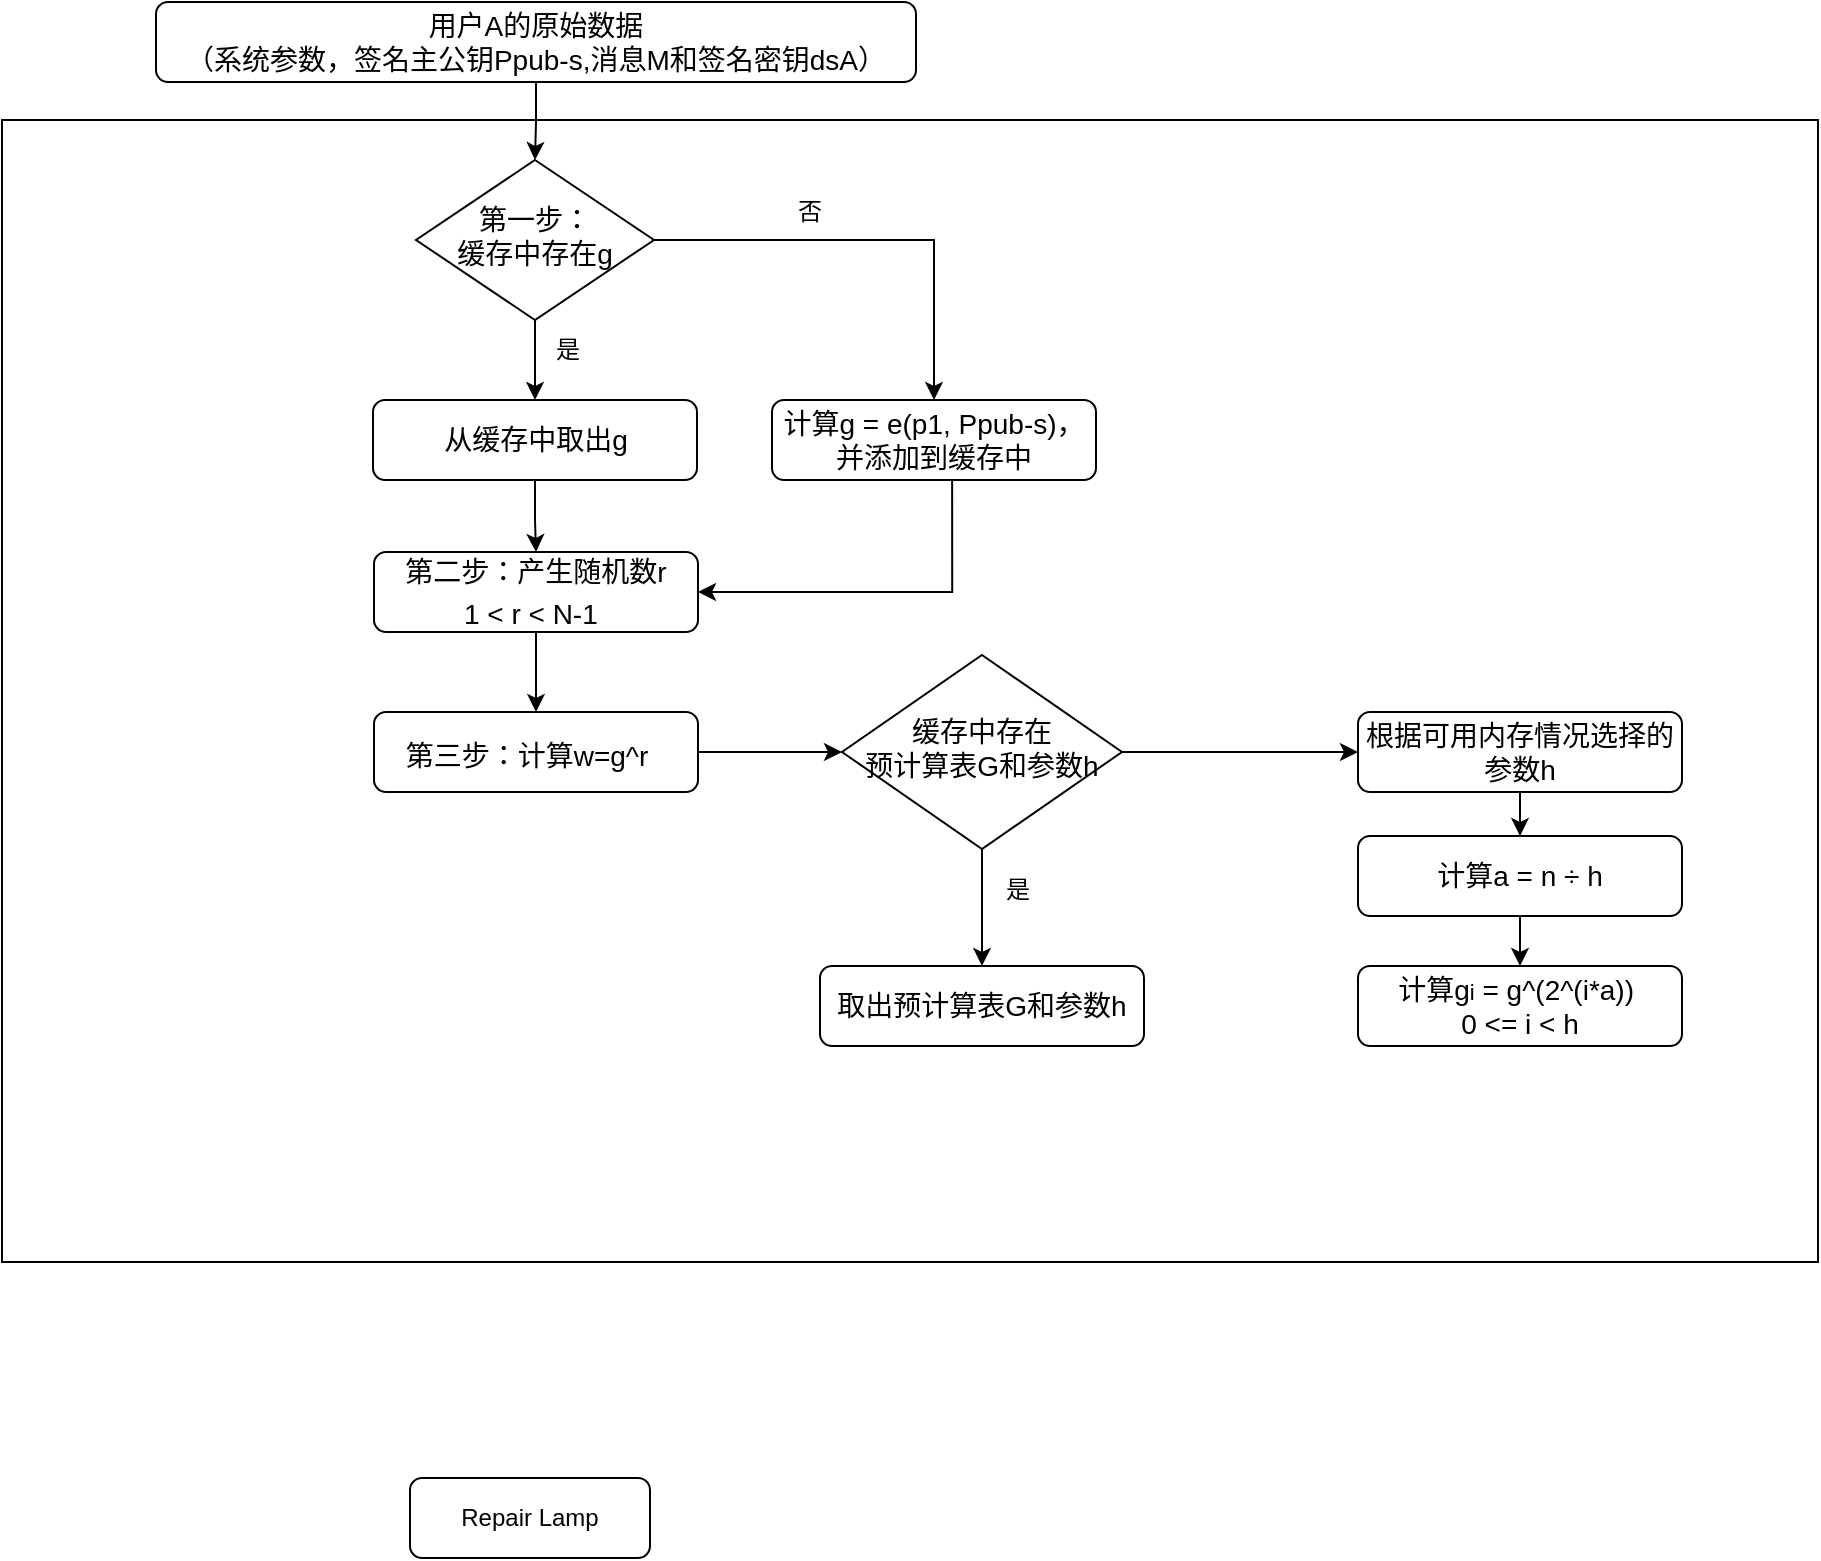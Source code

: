 <mxfile version="22.0.8" type="github">
  <diagram id="C5RBs43oDa-KdzZeNtuy" name="Page-1">
    <mxGraphModel dx="1113" dy="600" grid="0" gridSize="10" guides="0" tooltips="0" connect="1" arrows="1" fold="1" page="0" pageScale="1" pageWidth="827" pageHeight="1169" math="0" shadow="0">
      <root>
        <mxCell id="WIyWlLk6GJQsqaUBKTNV-0" />
        <mxCell id="WIyWlLk6GJQsqaUBKTNV-1" parent="WIyWlLk6GJQsqaUBKTNV-0" />
        <mxCell id="UnWxMwFsj6IBDbRs2oec-0" value="" style="rounded=0;whiteSpace=wrap;html=1;" vertex="1" parent="WIyWlLk6GJQsqaUBKTNV-1">
          <mxGeometry x="181" y="158" width="908" height="571" as="geometry" />
        </mxCell>
        <mxCell id="UnWxMwFsj6IBDbRs2oec-5" style="edgeStyle=orthogonalEdgeStyle;rounded=0;orthogonalLoop=1;jettySize=auto;html=1;entryX=0.5;entryY=0;entryDx=0;entryDy=0;" edge="1" parent="WIyWlLk6GJQsqaUBKTNV-1" source="WIyWlLk6GJQsqaUBKTNV-3" target="WIyWlLk6GJQsqaUBKTNV-6">
          <mxGeometry relative="1" as="geometry" />
        </mxCell>
        <mxCell id="WIyWlLk6GJQsqaUBKTNV-3" value="&lt;font style=&quot;font-size: 14px;&quot;&gt;用户A的原始数据&lt;br&gt;（系统参数，签名主公钥Ppub-s,消息M和签名密钥dsA）&lt;/font&gt;" style="rounded=1;whiteSpace=wrap;html=1;fontSize=12;glass=0;strokeWidth=1;shadow=0;" parent="WIyWlLk6GJQsqaUBKTNV-1" vertex="1">
          <mxGeometry x="258" y="99" width="380" height="40" as="geometry" />
        </mxCell>
        <mxCell id="UnWxMwFsj6IBDbRs2oec-8" style="edgeStyle=orthogonalEdgeStyle;rounded=0;orthogonalLoop=1;jettySize=auto;html=1;entryX=0.5;entryY=0;entryDx=0;entryDy=0;" edge="1" parent="WIyWlLk6GJQsqaUBKTNV-1" source="WIyWlLk6GJQsqaUBKTNV-6" target="UnWxMwFsj6IBDbRs2oec-2">
          <mxGeometry relative="1" as="geometry" />
        </mxCell>
        <mxCell id="WIyWlLk6GJQsqaUBKTNV-6" value="&lt;font style=&quot;font-size: 14px;&quot;&gt;第一步：&lt;br&gt;缓存中存在g&lt;/font&gt;" style="rhombus;whiteSpace=wrap;html=1;shadow=0;fontFamily=Helvetica;fontSize=12;align=center;strokeWidth=1;spacing=6;spacingTop=-4;" parent="WIyWlLk6GJQsqaUBKTNV-1" vertex="1">
          <mxGeometry x="388" y="178" width="119" height="80" as="geometry" />
        </mxCell>
        <mxCell id="UnWxMwFsj6IBDbRs2oec-11" style="edgeStyle=orthogonalEdgeStyle;rounded=0;orthogonalLoop=1;jettySize=auto;html=1;entryX=1;entryY=0.5;entryDx=0;entryDy=0;exitX=0.556;exitY=0.978;exitDx=0;exitDy=0;exitPerimeter=0;" edge="1" parent="WIyWlLk6GJQsqaUBKTNV-1" source="WIyWlLk6GJQsqaUBKTNV-7" target="UnWxMwFsj6IBDbRs2oec-3">
          <mxGeometry relative="1" as="geometry" />
        </mxCell>
        <mxCell id="WIyWlLk6GJQsqaUBKTNV-7" value="&lt;font style=&quot;font-size: 14px;&quot;&gt;计算g = e(p1, Ppub-s)，并添加到缓存中&lt;/font&gt;" style="rounded=1;whiteSpace=wrap;html=1;fontSize=12;glass=0;strokeWidth=1;shadow=0;" parent="WIyWlLk6GJQsqaUBKTNV-1" vertex="1">
          <mxGeometry x="566" y="298" width="162" height="40" as="geometry" />
        </mxCell>
        <mxCell id="WIyWlLk6GJQsqaUBKTNV-11" value="Repair Lamp" style="rounded=1;whiteSpace=wrap;html=1;fontSize=12;glass=0;strokeWidth=1;shadow=0;" parent="WIyWlLk6GJQsqaUBKTNV-1" vertex="1">
          <mxGeometry x="385" y="837" width="120" height="40" as="geometry" />
        </mxCell>
        <mxCell id="UnWxMwFsj6IBDbRs2oec-4" style="edgeStyle=orthogonalEdgeStyle;rounded=0;orthogonalLoop=1;jettySize=auto;html=1;entryX=0.5;entryY=0;entryDx=0;entryDy=0;" edge="1" parent="WIyWlLk6GJQsqaUBKTNV-1" source="UnWxMwFsj6IBDbRs2oec-2" target="UnWxMwFsj6IBDbRs2oec-3">
          <mxGeometry relative="1" as="geometry" />
        </mxCell>
        <mxCell id="UnWxMwFsj6IBDbRs2oec-2" value="&lt;font style=&quot;font-size: 14px;&quot;&gt;从缓存中取出g&lt;/font&gt;" style="rounded=1;whiteSpace=wrap;html=1;fontSize=12;glass=0;strokeWidth=1;shadow=0;" vertex="1" parent="WIyWlLk6GJQsqaUBKTNV-1">
          <mxGeometry x="366.5" y="298" width="162" height="40" as="geometry" />
        </mxCell>
        <mxCell id="UnWxMwFsj6IBDbRs2oec-13" value="" style="edgeStyle=orthogonalEdgeStyle;rounded=0;orthogonalLoop=1;jettySize=auto;html=1;" edge="1" parent="WIyWlLk6GJQsqaUBKTNV-1" source="UnWxMwFsj6IBDbRs2oec-3" target="UnWxMwFsj6IBDbRs2oec-12">
          <mxGeometry relative="1" as="geometry" />
        </mxCell>
        <mxCell id="UnWxMwFsj6IBDbRs2oec-3" value="&lt;font style=&quot;font-size: 14px;&quot;&gt;第二步：产生随机数r&lt;br&gt;&amp;nbsp;1 &amp;lt; r &amp;lt; N-1&lt;img src=&quot;file:///C:/Users/22357/AppData/Local/Temp/msohtmlclip1/01/clip_image002.gif&quot; height=&quot;17&quot; width=&quot;9&quot;&gt;&lt;/font&gt;" style="rounded=1;whiteSpace=wrap;html=1;fontSize=12;glass=0;strokeWidth=1;shadow=0;" vertex="1" parent="WIyWlLk6GJQsqaUBKTNV-1">
          <mxGeometry x="367" y="374" width="162" height="40" as="geometry" />
        </mxCell>
        <mxCell id="UnWxMwFsj6IBDbRs2oec-10" value="是" style="text;html=1;strokeColor=none;fillColor=none;align=center;verticalAlign=middle;whiteSpace=wrap;rounded=0;" vertex="1" parent="WIyWlLk6GJQsqaUBKTNV-1">
          <mxGeometry x="434" y="258" width="60" height="30" as="geometry" />
        </mxCell>
        <mxCell id="UnWxMwFsj6IBDbRs2oec-15" style="edgeStyle=orthogonalEdgeStyle;rounded=0;orthogonalLoop=1;jettySize=auto;html=1;entryX=0;entryY=0.5;entryDx=0;entryDy=0;" edge="1" parent="WIyWlLk6GJQsqaUBKTNV-1" source="UnWxMwFsj6IBDbRs2oec-12" target="UnWxMwFsj6IBDbRs2oec-14">
          <mxGeometry relative="1" as="geometry" />
        </mxCell>
        <mxCell id="UnWxMwFsj6IBDbRs2oec-12" value="&lt;font style=&quot;font-size: 14px;&quot;&gt;第三步：计算w=g^r&lt;img src=&quot;file:///C:/Users/22357/AppData/Local/Temp/msohtmlclip1/01/clip_image002.gif&quot; height=&quot;17&quot; width=&quot;9&quot;&gt;&lt;/font&gt;" style="rounded=1;whiteSpace=wrap;html=1;fontSize=12;glass=0;strokeWidth=1;shadow=0;" vertex="1" parent="WIyWlLk6GJQsqaUBKTNV-1">
          <mxGeometry x="367" y="454" width="162" height="40" as="geometry" />
        </mxCell>
        <mxCell id="UnWxMwFsj6IBDbRs2oec-19" value="" style="edgeStyle=orthogonalEdgeStyle;rounded=0;orthogonalLoop=1;jettySize=auto;html=1;" edge="1" parent="WIyWlLk6GJQsqaUBKTNV-1" source="UnWxMwFsj6IBDbRs2oec-14" target="UnWxMwFsj6IBDbRs2oec-18">
          <mxGeometry relative="1" as="geometry" />
        </mxCell>
        <mxCell id="UnWxMwFsj6IBDbRs2oec-24" style="edgeStyle=orthogonalEdgeStyle;rounded=0;orthogonalLoop=1;jettySize=auto;html=1;entryX=0;entryY=0.5;entryDx=0;entryDy=0;" edge="1" parent="WIyWlLk6GJQsqaUBKTNV-1" source="UnWxMwFsj6IBDbRs2oec-14" target="UnWxMwFsj6IBDbRs2oec-21">
          <mxGeometry relative="1" as="geometry" />
        </mxCell>
        <mxCell id="UnWxMwFsj6IBDbRs2oec-14" value="&lt;span style=&quot;font-size: 14px;&quot;&gt;缓存中存在&lt;br&gt;预计算表G和参数h&lt;/span&gt;" style="rhombus;whiteSpace=wrap;html=1;shadow=0;fontFamily=Helvetica;fontSize=12;align=center;strokeWidth=1;spacing=6;spacingTop=-4;" vertex="1" parent="WIyWlLk6GJQsqaUBKTNV-1">
          <mxGeometry x="601" y="425.5" width="140" height="97" as="geometry" />
        </mxCell>
        <mxCell id="UnWxMwFsj6IBDbRs2oec-18" value="&lt;span style=&quot;font-size: 14px;&quot;&gt;取出预计算表G和参数h&lt;/span&gt;" style="rounded=1;whiteSpace=wrap;html=1;fontSize=12;glass=0;strokeWidth=1;shadow=0;" vertex="1" parent="WIyWlLk6GJQsqaUBKTNV-1">
          <mxGeometry x="590" y="581" width="162" height="40" as="geometry" />
        </mxCell>
        <mxCell id="UnWxMwFsj6IBDbRs2oec-20" value="是" style="text;html=1;strokeColor=none;fillColor=none;align=center;verticalAlign=middle;whiteSpace=wrap;rounded=0;" vertex="1" parent="WIyWlLk6GJQsqaUBKTNV-1">
          <mxGeometry x="659" y="528" width="60" height="30" as="geometry" />
        </mxCell>
        <mxCell id="UnWxMwFsj6IBDbRs2oec-26" value="" style="edgeStyle=orthogonalEdgeStyle;rounded=0;orthogonalLoop=1;jettySize=auto;html=1;" edge="1" parent="WIyWlLk6GJQsqaUBKTNV-1" source="UnWxMwFsj6IBDbRs2oec-21" target="UnWxMwFsj6IBDbRs2oec-25">
          <mxGeometry relative="1" as="geometry" />
        </mxCell>
        <mxCell id="UnWxMwFsj6IBDbRs2oec-21" value="&lt;span style=&quot;font-size: 14px;&quot;&gt;根据可用内存情况选择的参数h&lt;/span&gt;" style="rounded=1;whiteSpace=wrap;html=1;fontSize=12;glass=0;strokeWidth=1;shadow=0;" vertex="1" parent="WIyWlLk6GJQsqaUBKTNV-1">
          <mxGeometry x="859" y="454" width="162" height="40" as="geometry" />
        </mxCell>
        <mxCell id="UnWxMwFsj6IBDbRs2oec-22" style="edgeStyle=orthogonalEdgeStyle;rounded=0;orthogonalLoop=1;jettySize=auto;html=1;entryX=0.5;entryY=0;entryDx=0;entryDy=0;" edge="1" parent="WIyWlLk6GJQsqaUBKTNV-1" source="WIyWlLk6GJQsqaUBKTNV-6" target="WIyWlLk6GJQsqaUBKTNV-7">
          <mxGeometry relative="1" as="geometry" />
        </mxCell>
        <mxCell id="UnWxMwFsj6IBDbRs2oec-23" value="否" style="text;html=1;strokeColor=none;fillColor=none;align=center;verticalAlign=middle;whiteSpace=wrap;rounded=0;" vertex="1" parent="WIyWlLk6GJQsqaUBKTNV-1">
          <mxGeometry x="555" y="189" width="60" height="30" as="geometry" />
        </mxCell>
        <mxCell id="UnWxMwFsj6IBDbRs2oec-28" value="" style="edgeStyle=orthogonalEdgeStyle;rounded=0;orthogonalLoop=1;jettySize=auto;html=1;" edge="1" parent="WIyWlLk6GJQsqaUBKTNV-1" source="UnWxMwFsj6IBDbRs2oec-25" target="UnWxMwFsj6IBDbRs2oec-27">
          <mxGeometry relative="1" as="geometry" />
        </mxCell>
        <mxCell id="UnWxMwFsj6IBDbRs2oec-25" value="&lt;font style=&quot;font-size: 14px;&quot;&gt;计算a = n ÷ h&lt;/font&gt;" style="rounded=1;whiteSpace=wrap;html=1;fontSize=12;glass=0;strokeWidth=1;shadow=0;" vertex="1" parent="WIyWlLk6GJQsqaUBKTNV-1">
          <mxGeometry x="859" y="516" width="162" height="40" as="geometry" />
        </mxCell>
        <mxCell id="UnWxMwFsj6IBDbRs2oec-27" value="&lt;font style=&quot;font-size: 14px;&quot;&gt;计算g&lt;/font&gt;&lt;font style=&quot;font-size: 11px;&quot;&gt;i&lt;/font&gt;&lt;font style=&quot;font-size: 14px;&quot;&gt; = g^(2^(i*a))&amp;nbsp;&lt;br&gt;0 &amp;lt;= i &amp;lt; h&lt;br&gt;&lt;/font&gt;" style="rounded=1;whiteSpace=wrap;html=1;fontSize=12;glass=0;strokeWidth=1;shadow=0;" vertex="1" parent="WIyWlLk6GJQsqaUBKTNV-1">
          <mxGeometry x="859" y="581" width="162" height="40" as="geometry" />
        </mxCell>
      </root>
    </mxGraphModel>
  </diagram>
</mxfile>
